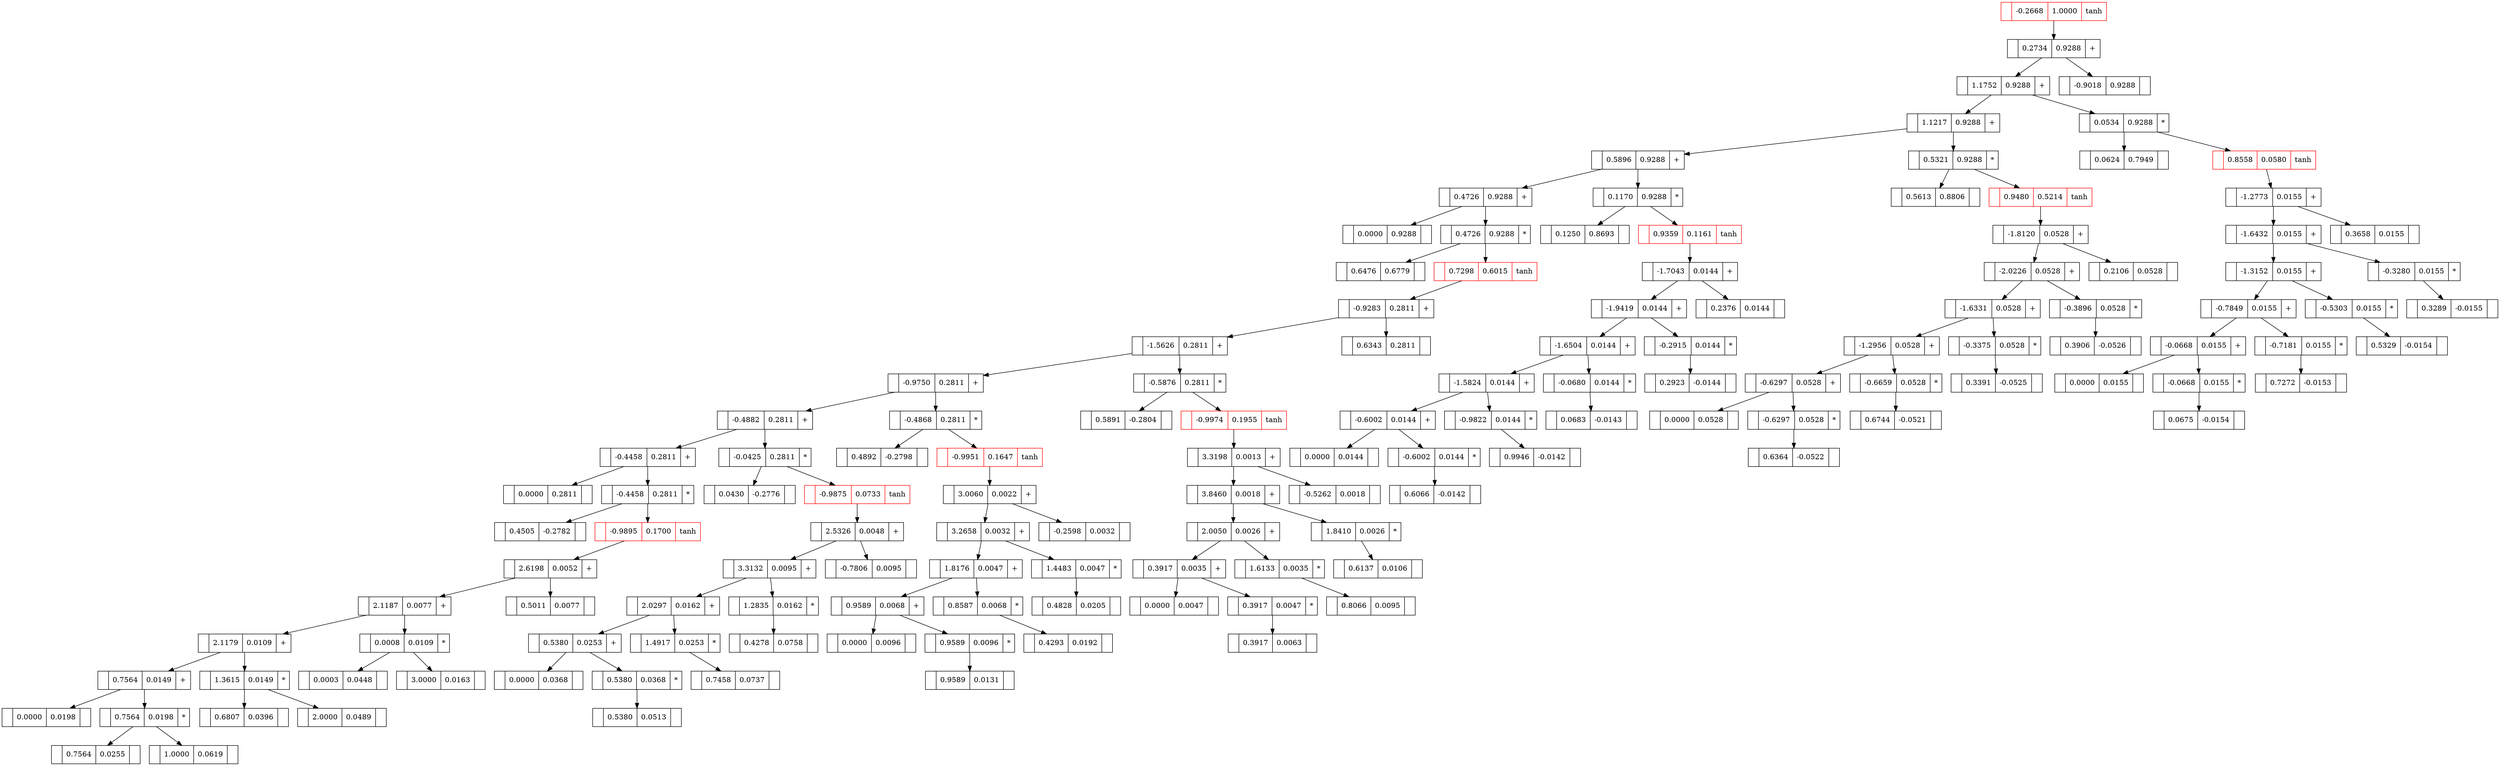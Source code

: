 digraph Micrograd { 
	"4bac66aa-fb2d-4683-ad38-53abe58cae35"[color="#FF0000",fillcolor="#808080",label="|-0.2668|1.0000|tanh",shape=record]; 
	"dbe7695a-beb2-4493-8d4e-92c70988bd7c"[label="|0.2734|0.9288|+",shape=record]; 
	"d45b418b-c1c9-4083-8430-e07c4f326c30"[label="|1.1752|0.9288|+",shape=record]; 
	"6985286d-a78f-4c46-9c4e-e80e7fd3c190"[label="|1.1217|0.9288|+",shape=record]; 
	"7d5afe96-73bb-4616-9581-016157ebbdbb"[label="|0.5896|0.9288|+",shape=record]; 
	"b1de0f7f-0307-494c-ba09-505ffa5fdff7"[label="|0.4726|0.9288|+",shape=record]; 
	"5dbf3613-a8ef-4aa9-b719-a2bb41c2a208"[label="|0.0000|0.9288|",shape=record]; 
	"b1de0f7f-0307-494c-ba09-505ffa5fdff7" -> "5dbf3613-a8ef-4aa9-b719-a2bb41c2a208"; 
	"7c1baa7a-0d61-4ab5-a806-fd3b74bc34d1"[label="|0.4726|0.9288|*",shape=record]; 
	"3a77cde5-7319-471a-81d5-ae7be25454c1"[label="|0.6476|0.6779|",shape=record]; 
	"7c1baa7a-0d61-4ab5-a806-fd3b74bc34d1" -> "3a77cde5-7319-471a-81d5-ae7be25454c1"; 
	"c4c30f99-6a4c-46a8-bee8-3e8b36f3cb6e"[color="#FF0000",fillcolor="#808080",label="|0.7298|0.6015|tanh",shape=record]; 
	"deebdd1a-6c01-452f-a1d8-40a459c99272"[label="|-0.9283|0.2811|+",shape=record]; 
	"572784ac-dc7f-4608-bcea-d693e0b58bf0"[label="|-1.5626|0.2811|+",shape=record]; 
	"ef426932-d6e1-4349-9741-13e6f1533d84"[label="|-0.9750|0.2811|+",shape=record]; 
	"5f971a39-a16e-415c-95e4-f7f991468736"[label="|-0.4882|0.2811|+",shape=record]; 
	"71af86c9-873e-4a10-8745-592a9029cf15"[label="|-0.4458|0.2811|+",shape=record]; 
	"c87aa343-73a5-43f8-9651-e559fb4552f1"[label="|0.0000|0.2811|",shape=record]; 
	"71af86c9-873e-4a10-8745-592a9029cf15" -> "c87aa343-73a5-43f8-9651-e559fb4552f1"; 
	"f90e2358-d9fd-4569-96bd-a406c1058041"[label="|-0.4458|0.2811|*",shape=record]; 
	"1b485df6-f2c9-4dd5-bf5e-f113f04917f3"[label="|0.4505|-0.2782|",shape=record]; 
	"f90e2358-d9fd-4569-96bd-a406c1058041" -> "1b485df6-f2c9-4dd5-bf5e-f113f04917f3"; 
	"262aa08c-3c5e-4d3c-996d-974e2d827800"[color="#FF0000",fillcolor="#808080",label="|-0.9895|0.1700|tanh",shape=record]; 
	"f4731f87-db88-4410-b0c4-a60188d820ef"[label="|2.6198|0.0052|+",shape=record]; 
	"0013daf8-c4cc-484a-9152-90cdb09884b0"[label="|2.1187|0.0077|+",shape=record]; 
	"eeab0580-5771-4138-8ff8-7bb190bd0470"[label="|2.1179|0.0109|+",shape=record]; 
	"dde8a349-14b4-4d6b-82b3-1ffa660df374"[label="|0.7564|0.0149|+",shape=record]; 
	"0388f471-9949-4cae-8ff0-c526f4fb0221"[label="|0.0000|0.0198|",shape=record]; 
	"dde8a349-14b4-4d6b-82b3-1ffa660df374" -> "0388f471-9949-4cae-8ff0-c526f4fb0221"; 
	"96a3cf02-cfda-490b-a206-c85fa7e9149f"[label="|0.7564|0.0198|*",shape=record]; 
	"556e729a-d14b-4ff6-81c7-250d317e669e"[label="|0.7564|0.0255|",shape=record]; 
	"96a3cf02-cfda-490b-a206-c85fa7e9149f" -> "556e729a-d14b-4ff6-81c7-250d317e669e"; 
	"e8464b0c-f122-4bbb-bfaf-7377b3609e55"[label="|1.0000|0.0619|",shape=record]; 
	"96a3cf02-cfda-490b-a206-c85fa7e9149f" -> "e8464b0c-f122-4bbb-bfaf-7377b3609e55"; 
	"dde8a349-14b4-4d6b-82b3-1ffa660df374" -> "96a3cf02-cfda-490b-a206-c85fa7e9149f"; 
	"eeab0580-5771-4138-8ff8-7bb190bd0470" -> "dde8a349-14b4-4d6b-82b3-1ffa660df374"; 
	"f717d7ce-3ff4-4b38-8e3e-18a88deb0d16"[label="|1.3615|0.0149|*",shape=record]; 
	"831b7780-b361-4840-8906-92eab9a3f345"[label="|0.6807|0.0396|",shape=record]; 
	"f717d7ce-3ff4-4b38-8e3e-18a88deb0d16" -> "831b7780-b361-4840-8906-92eab9a3f345"; 
	"2c0ec3d6-49e3-4415-aee2-915455790452"[label="|2.0000|0.0489|",shape=record]; 
	"f717d7ce-3ff4-4b38-8e3e-18a88deb0d16" -> "2c0ec3d6-49e3-4415-aee2-915455790452"; 
	"eeab0580-5771-4138-8ff8-7bb190bd0470" -> "f717d7ce-3ff4-4b38-8e3e-18a88deb0d16"; 
	"0013daf8-c4cc-484a-9152-90cdb09884b0" -> "eeab0580-5771-4138-8ff8-7bb190bd0470"; 
	"c9d914d7-76b5-43be-aa7a-2f78b9a97047"[label="|0.0008|0.0109|*",shape=record]; 
	"066f6189-c753-47d2-9c1f-80ff2b5a4bbd"[label="|0.0003|0.0448|",shape=record]; 
	"c9d914d7-76b5-43be-aa7a-2f78b9a97047" -> "066f6189-c753-47d2-9c1f-80ff2b5a4bbd"; 
	"82a46130-8c9e-434d-87fb-a99b44c24700"[label="|3.0000|0.0163|",shape=record]; 
	"c9d914d7-76b5-43be-aa7a-2f78b9a97047" -> "82a46130-8c9e-434d-87fb-a99b44c24700"; 
	"0013daf8-c4cc-484a-9152-90cdb09884b0" -> "c9d914d7-76b5-43be-aa7a-2f78b9a97047"; 
	"f4731f87-db88-4410-b0c4-a60188d820ef" -> "0013daf8-c4cc-484a-9152-90cdb09884b0"; 
	"bafa7d48-f94f-483c-aba8-b7e3037f7002"[label="|0.5011|0.0077|",shape=record]; 
	"f4731f87-db88-4410-b0c4-a60188d820ef" -> "bafa7d48-f94f-483c-aba8-b7e3037f7002"; 
	"262aa08c-3c5e-4d3c-996d-974e2d827800" -> "f4731f87-db88-4410-b0c4-a60188d820ef"; 
	"f90e2358-d9fd-4569-96bd-a406c1058041" -> "262aa08c-3c5e-4d3c-996d-974e2d827800"; 
	"71af86c9-873e-4a10-8745-592a9029cf15" -> "f90e2358-d9fd-4569-96bd-a406c1058041"; 
	"5f971a39-a16e-415c-95e4-f7f991468736" -> "71af86c9-873e-4a10-8745-592a9029cf15"; 
	"42b036d2-45c2-4910-be55-b6e31f3381f9"[label="|-0.0425|0.2811|*",shape=record]; 
	"783e4493-e6b8-400b-adc8-b5ccb91e6d71"[label="|0.0430|-0.2776|",shape=record]; 
	"42b036d2-45c2-4910-be55-b6e31f3381f9" -> "783e4493-e6b8-400b-adc8-b5ccb91e6d71"; 
	"64353db3-776a-458e-bce3-ccf4522a7437"[color="#FF0000",fillcolor="#808080",label="|-0.9875|0.0733|tanh",shape=record]; 
	"ce86d33c-4815-4ec5-b32b-a4293dd28a12"[label="|2.5326|0.0048|+",shape=record]; 
	"01906e00-8405-45ca-8448-7a5d60e31260"[label="|3.3132|0.0095|+",shape=record]; 
	"6a7077b5-2a2d-4782-8a50-6ca5d9b44660"[label="|2.0297|0.0162|+",shape=record]; 
	"6cd3d22c-fdd2-4c0a-9b8a-0b3bd59c7a48"[label="|0.5380|0.0253|+",shape=record]; 
	"58f043a2-d967-4b49-8847-fa7b0d542568"[label="|0.0000|0.0368|",shape=record]; 
	"6cd3d22c-fdd2-4c0a-9b8a-0b3bd59c7a48" -> "58f043a2-d967-4b49-8847-fa7b0d542568"; 
	"2ac124f7-1499-4fb4-aad8-6dc41a28a273"[label="|0.5380|0.0368|*",shape=record]; 
	"99f99f17-cefe-480e-9c1b-b4b91667a364"[label="|0.5380|0.0513|",shape=record]; 
	"2ac124f7-1499-4fb4-aad8-6dc41a28a273" -> "99f99f17-cefe-480e-9c1b-b4b91667a364"; 
	"6cd3d22c-fdd2-4c0a-9b8a-0b3bd59c7a48" -> "2ac124f7-1499-4fb4-aad8-6dc41a28a273"; 
	"6a7077b5-2a2d-4782-8a50-6ca5d9b44660" -> "6cd3d22c-fdd2-4c0a-9b8a-0b3bd59c7a48"; 
	"c7278eac-f415-4beb-af9b-af70dd3817c3"[label="|1.4917|0.0253|*",shape=record]; 
	"7e806828-edf6-4f0b-b272-677cb092265f"[label="|0.7458|0.0737|",shape=record]; 
	"c7278eac-f415-4beb-af9b-af70dd3817c3" -> "7e806828-edf6-4f0b-b272-677cb092265f"; 
	"6a7077b5-2a2d-4782-8a50-6ca5d9b44660" -> "c7278eac-f415-4beb-af9b-af70dd3817c3"; 
	"01906e00-8405-45ca-8448-7a5d60e31260" -> "6a7077b5-2a2d-4782-8a50-6ca5d9b44660"; 
	"0d8d0a34-16b7-4e04-918a-5af10d578f00"[label="|1.2835|0.0162|*",shape=record]; 
	"ef4955c4-4695-4e95-877b-216942d1611d"[label="|0.4278|0.0758|",shape=record]; 
	"0d8d0a34-16b7-4e04-918a-5af10d578f00" -> "ef4955c4-4695-4e95-877b-216942d1611d"; 
	"01906e00-8405-45ca-8448-7a5d60e31260" -> "0d8d0a34-16b7-4e04-918a-5af10d578f00"; 
	"ce86d33c-4815-4ec5-b32b-a4293dd28a12" -> "01906e00-8405-45ca-8448-7a5d60e31260"; 
	"f770c1f4-0a52-45f6-b134-2a1beece1bac"[label="|-0.7806|0.0095|",shape=record]; 
	"ce86d33c-4815-4ec5-b32b-a4293dd28a12" -> "f770c1f4-0a52-45f6-b134-2a1beece1bac"; 
	"64353db3-776a-458e-bce3-ccf4522a7437" -> "ce86d33c-4815-4ec5-b32b-a4293dd28a12"; 
	"42b036d2-45c2-4910-be55-b6e31f3381f9" -> "64353db3-776a-458e-bce3-ccf4522a7437"; 
	"5f971a39-a16e-415c-95e4-f7f991468736" -> "42b036d2-45c2-4910-be55-b6e31f3381f9"; 
	"ef426932-d6e1-4349-9741-13e6f1533d84" -> "5f971a39-a16e-415c-95e4-f7f991468736"; 
	"ff65c48d-0b19-49b2-b058-9929917268ba"[label="|-0.4868|0.2811|*",shape=record]; 
	"06dfa046-113e-4803-ac47-2811fa04ec7c"[label="|0.4892|-0.2798|",shape=record]; 
	"ff65c48d-0b19-49b2-b058-9929917268ba" -> "06dfa046-113e-4803-ac47-2811fa04ec7c"; 
	"4eae82c0-289b-4b85-95c8-6e08588b3ecd"[color="#FF0000",fillcolor="#808080",label="|-0.9951|0.1647|tanh",shape=record]; 
	"258be0ee-3273-464e-81d3-62b62060accc"[label="|3.0060|0.0022|+",shape=record]; 
	"efca5555-c254-4dc3-be5c-31b83301bbdb"[label="|3.2658|0.0032|+",shape=record]; 
	"f775f1fb-88ff-40f6-8a5d-236552debae9"[label="|1.8176|0.0047|+",shape=record]; 
	"4d2af331-48b2-4a36-8422-f93c50b4b577"[label="|0.9589|0.0068|+",shape=record]; 
	"3d2d773f-f61d-418a-8f2b-754fefb95921"[label="|0.0000|0.0096|",shape=record]; 
	"4d2af331-48b2-4a36-8422-f93c50b4b577" -> "3d2d773f-f61d-418a-8f2b-754fefb95921"; 
	"54dea83b-96ee-4973-a278-e5bedb67a0d1"[label="|0.9589|0.0096|*",shape=record]; 
	"403488df-cc3b-48a7-9a0a-ffc44aa76a75"[label="|0.9589|0.0131|",shape=record]; 
	"54dea83b-96ee-4973-a278-e5bedb67a0d1" -> "403488df-cc3b-48a7-9a0a-ffc44aa76a75"; 
	"4d2af331-48b2-4a36-8422-f93c50b4b577" -> "54dea83b-96ee-4973-a278-e5bedb67a0d1"; 
	"f775f1fb-88ff-40f6-8a5d-236552debae9" -> "4d2af331-48b2-4a36-8422-f93c50b4b577"; 
	"3a8bd715-28b6-460b-9ece-17105ea90709"[label="|0.8587|0.0068|*",shape=record]; 
	"cebe80a2-e6c7-4223-be8c-4ceabdfff22e"[label="|0.4293|0.0192|",shape=record]; 
	"3a8bd715-28b6-460b-9ece-17105ea90709" -> "cebe80a2-e6c7-4223-be8c-4ceabdfff22e"; 
	"f775f1fb-88ff-40f6-8a5d-236552debae9" -> "3a8bd715-28b6-460b-9ece-17105ea90709"; 
	"efca5555-c254-4dc3-be5c-31b83301bbdb" -> "f775f1fb-88ff-40f6-8a5d-236552debae9"; 
	"94b15a84-b221-4dbb-ba6e-e4901fdea303"[label="|1.4483|0.0047|*",shape=record]; 
	"db9af083-690e-4387-bcb1-0479f5b34924"[label="|0.4828|0.0205|",shape=record]; 
	"94b15a84-b221-4dbb-ba6e-e4901fdea303" -> "db9af083-690e-4387-bcb1-0479f5b34924"; 
	"efca5555-c254-4dc3-be5c-31b83301bbdb" -> "94b15a84-b221-4dbb-ba6e-e4901fdea303"; 
	"258be0ee-3273-464e-81d3-62b62060accc" -> "efca5555-c254-4dc3-be5c-31b83301bbdb"; 
	"d1a1ed1c-2aea-430b-920c-ecdde8ce676e"[label="|-0.2598|0.0032|",shape=record]; 
	"258be0ee-3273-464e-81d3-62b62060accc" -> "d1a1ed1c-2aea-430b-920c-ecdde8ce676e"; 
	"4eae82c0-289b-4b85-95c8-6e08588b3ecd" -> "258be0ee-3273-464e-81d3-62b62060accc"; 
	"ff65c48d-0b19-49b2-b058-9929917268ba" -> "4eae82c0-289b-4b85-95c8-6e08588b3ecd"; 
	"ef426932-d6e1-4349-9741-13e6f1533d84" -> "ff65c48d-0b19-49b2-b058-9929917268ba"; 
	"572784ac-dc7f-4608-bcea-d693e0b58bf0" -> "ef426932-d6e1-4349-9741-13e6f1533d84"; 
	"504b4f1d-f5e3-4ac1-9aa0-95be65a92dd4"[label="|-0.5876|0.2811|*",shape=record]; 
	"25dbe660-e2d1-4670-90e1-853ab07b51cb"[label="|0.5891|-0.2804|",shape=record]; 
	"504b4f1d-f5e3-4ac1-9aa0-95be65a92dd4" -> "25dbe660-e2d1-4670-90e1-853ab07b51cb"; 
	"b700322e-b1f1-408d-8be7-5660304c0c41"[color="#FF0000",fillcolor="#808080",label="|-0.9974|0.1955|tanh",shape=record]; 
	"529500dd-1dc0-403e-85fb-f65123001a3c"[label="|3.3198|0.0013|+",shape=record]; 
	"78dd9f26-a04e-4417-be32-32a2583c8358"[label="|3.8460|0.0018|+",shape=record]; 
	"99b1036e-d9af-4577-a376-efc0343e2f23"[label="|2.0050|0.0026|+",shape=record]; 
	"2064460e-e186-4163-89be-25c004896497"[label="|0.3917|0.0035|+",shape=record]; 
	"abbed6eb-6d3e-4873-bca0-cda0ce6cebe8"[label="|0.0000|0.0047|",shape=record]; 
	"2064460e-e186-4163-89be-25c004896497" -> "abbed6eb-6d3e-4873-bca0-cda0ce6cebe8"; 
	"da250c2d-d315-4ff8-9538-3551f34e28ee"[label="|0.3917|0.0047|*",shape=record]; 
	"b66d2b01-8117-476a-9696-9a797db082c1"[label="|0.3917|0.0063|",shape=record]; 
	"da250c2d-d315-4ff8-9538-3551f34e28ee" -> "b66d2b01-8117-476a-9696-9a797db082c1"; 
	"2064460e-e186-4163-89be-25c004896497" -> "da250c2d-d315-4ff8-9538-3551f34e28ee"; 
	"99b1036e-d9af-4577-a376-efc0343e2f23" -> "2064460e-e186-4163-89be-25c004896497"; 
	"1e573d9a-70dc-4448-9016-ab55d30fffba"[label="|1.6133|0.0035|*",shape=record]; 
	"c7fb5803-53ba-4249-a651-6618357cf2fe"[label="|0.8066|0.0095|",shape=record]; 
	"1e573d9a-70dc-4448-9016-ab55d30fffba" -> "c7fb5803-53ba-4249-a651-6618357cf2fe"; 
	"99b1036e-d9af-4577-a376-efc0343e2f23" -> "1e573d9a-70dc-4448-9016-ab55d30fffba"; 
	"78dd9f26-a04e-4417-be32-32a2583c8358" -> "99b1036e-d9af-4577-a376-efc0343e2f23"; 
	"939bd1ff-8b5b-4f43-ada8-e946c53f03c0"[label="|1.8410|0.0026|*",shape=record]; 
	"d5861665-d478-4427-9750-40664ceb53cb"[label="|0.6137|0.0106|",shape=record]; 
	"939bd1ff-8b5b-4f43-ada8-e946c53f03c0" -> "d5861665-d478-4427-9750-40664ceb53cb"; 
	"78dd9f26-a04e-4417-be32-32a2583c8358" -> "939bd1ff-8b5b-4f43-ada8-e946c53f03c0"; 
	"529500dd-1dc0-403e-85fb-f65123001a3c" -> "78dd9f26-a04e-4417-be32-32a2583c8358"; 
	"4e747451-91b5-40e7-b5c9-5fc281d8c750"[label="|-0.5262|0.0018|",shape=record]; 
	"529500dd-1dc0-403e-85fb-f65123001a3c" -> "4e747451-91b5-40e7-b5c9-5fc281d8c750"; 
	"b700322e-b1f1-408d-8be7-5660304c0c41" -> "529500dd-1dc0-403e-85fb-f65123001a3c"; 
	"504b4f1d-f5e3-4ac1-9aa0-95be65a92dd4" -> "b700322e-b1f1-408d-8be7-5660304c0c41"; 
	"572784ac-dc7f-4608-bcea-d693e0b58bf0" -> "504b4f1d-f5e3-4ac1-9aa0-95be65a92dd4"; 
	"deebdd1a-6c01-452f-a1d8-40a459c99272" -> "572784ac-dc7f-4608-bcea-d693e0b58bf0"; 
	"a9a56005-33ad-487e-9b80-cafb1e0d8057"[label="|0.6343|0.2811|",shape=record]; 
	"deebdd1a-6c01-452f-a1d8-40a459c99272" -> "a9a56005-33ad-487e-9b80-cafb1e0d8057"; 
	"c4c30f99-6a4c-46a8-bee8-3e8b36f3cb6e" -> "deebdd1a-6c01-452f-a1d8-40a459c99272"; 
	"7c1baa7a-0d61-4ab5-a806-fd3b74bc34d1" -> "c4c30f99-6a4c-46a8-bee8-3e8b36f3cb6e"; 
	"b1de0f7f-0307-494c-ba09-505ffa5fdff7" -> "7c1baa7a-0d61-4ab5-a806-fd3b74bc34d1"; 
	"7d5afe96-73bb-4616-9581-016157ebbdbb" -> "b1de0f7f-0307-494c-ba09-505ffa5fdff7"; 
	"9316ed39-1b5e-4d4e-8c60-a9d4061f2032"[label="|0.1170|0.9288|*",shape=record]; 
	"2f501dba-0167-4fdf-908e-588b30e02b6a"[label="|0.1250|0.8693|",shape=record]; 
	"9316ed39-1b5e-4d4e-8c60-a9d4061f2032" -> "2f501dba-0167-4fdf-908e-588b30e02b6a"; 
	"f205dec4-0c08-4c9f-81ca-bfcb463546d3"[color="#FF0000",fillcolor="#808080",label="|0.9359|0.1161|tanh",shape=record]; 
	"97f49266-6aae-4446-a200-45f759bfa14c"[label="|-1.7043|0.0144|+",shape=record]; 
	"29b3be55-d559-49b0-8a24-08cefe47658e"[label="|-1.9419|0.0144|+",shape=record]; 
	"5e9284c6-3e37-4c01-b670-4f013a83d91d"[label="|-1.6504|0.0144|+",shape=record]; 
	"4b53a0c1-772c-4f85-8838-27c87ef0c8b8"[label="|-1.5824|0.0144|+",shape=record]; 
	"163f0560-9b16-4eba-bc4d-5e7178b86c6c"[label="|-0.6002|0.0144|+",shape=record]; 
	"e43c2ac9-57c8-497b-92d5-32fb91cf039e"[label="|0.0000|0.0144|",shape=record]; 
	"163f0560-9b16-4eba-bc4d-5e7178b86c6c" -> "e43c2ac9-57c8-497b-92d5-32fb91cf039e"; 
	"3569889c-2622-4176-bc16-1dc9f111f247"[label="|-0.6002|0.0144|*",shape=record]; 
	"d13fc33d-be98-44fe-a1e0-e60ae970c78b"[label="|0.6066|-0.0142|",shape=record]; 
	"3569889c-2622-4176-bc16-1dc9f111f247" -> "d13fc33d-be98-44fe-a1e0-e60ae970c78b"; 
	"163f0560-9b16-4eba-bc4d-5e7178b86c6c" -> "3569889c-2622-4176-bc16-1dc9f111f247"; 
	"4b53a0c1-772c-4f85-8838-27c87ef0c8b8" -> "163f0560-9b16-4eba-bc4d-5e7178b86c6c"; 
	"c7de99ac-16a5-44cf-9e43-01c2f1f1683a"[label="|-0.9822|0.0144|*",shape=record]; 
	"3c5cc55d-0211-48bc-9c74-06343c329529"[label="|0.9946|-0.0142|",shape=record]; 
	"c7de99ac-16a5-44cf-9e43-01c2f1f1683a" -> "3c5cc55d-0211-48bc-9c74-06343c329529"; 
	"4b53a0c1-772c-4f85-8838-27c87ef0c8b8" -> "c7de99ac-16a5-44cf-9e43-01c2f1f1683a"; 
	"5e9284c6-3e37-4c01-b670-4f013a83d91d" -> "4b53a0c1-772c-4f85-8838-27c87ef0c8b8"; 
	"a8d0b874-45c8-48fe-aab0-49613582068c"[label="|-0.0680|0.0144|*",shape=record]; 
	"50512a12-eea3-439b-954d-9e394b29441e"[label="|0.0683|-0.0143|",shape=record]; 
	"a8d0b874-45c8-48fe-aab0-49613582068c" -> "50512a12-eea3-439b-954d-9e394b29441e"; 
	"5e9284c6-3e37-4c01-b670-4f013a83d91d" -> "a8d0b874-45c8-48fe-aab0-49613582068c"; 
	"29b3be55-d559-49b0-8a24-08cefe47658e" -> "5e9284c6-3e37-4c01-b670-4f013a83d91d"; 
	"22978bba-3c82-4a10-b77a-53e00894c9ab"[label="|-0.2915|0.0144|*",shape=record]; 
	"0f28c642-2353-4175-8fda-2a540181cdd9"[label="|0.2923|-0.0144|",shape=record]; 
	"22978bba-3c82-4a10-b77a-53e00894c9ab" -> "0f28c642-2353-4175-8fda-2a540181cdd9"; 
	"29b3be55-d559-49b0-8a24-08cefe47658e" -> "22978bba-3c82-4a10-b77a-53e00894c9ab"; 
	"97f49266-6aae-4446-a200-45f759bfa14c" -> "29b3be55-d559-49b0-8a24-08cefe47658e"; 
	"a1e0eb0e-900b-4b02-ae25-b6d5f61b432a"[label="|0.2376|0.0144|",shape=record]; 
	"97f49266-6aae-4446-a200-45f759bfa14c" -> "a1e0eb0e-900b-4b02-ae25-b6d5f61b432a"; 
	"f205dec4-0c08-4c9f-81ca-bfcb463546d3" -> "97f49266-6aae-4446-a200-45f759bfa14c"; 
	"9316ed39-1b5e-4d4e-8c60-a9d4061f2032" -> "f205dec4-0c08-4c9f-81ca-bfcb463546d3"; 
	"7d5afe96-73bb-4616-9581-016157ebbdbb" -> "9316ed39-1b5e-4d4e-8c60-a9d4061f2032"; 
	"6985286d-a78f-4c46-9c4e-e80e7fd3c190" -> "7d5afe96-73bb-4616-9581-016157ebbdbb"; 
	"7e80c18d-2cb3-4faa-88ce-156a91eda818"[label="|0.5321|0.9288|*",shape=record]; 
	"f5e46f41-b38f-4cc7-9d43-7d43fdd60925"[label="|0.5613|0.8806|",shape=record]; 
	"7e80c18d-2cb3-4faa-88ce-156a91eda818" -> "f5e46f41-b38f-4cc7-9d43-7d43fdd60925"; 
	"d5ab1109-01c8-4c92-a485-1c003e2236a9"[color="#FF0000",fillcolor="#808080",label="|0.9480|0.5214|tanh",shape=record]; 
	"94264466-bbae-472c-86b1-1b4df4efec0c"[label="|-1.8120|0.0528|+",shape=record]; 
	"b4cba4a7-8f11-4f8b-b869-1e5dbed876ca"[label="|-2.0226|0.0528|+",shape=record]; 
	"11a60124-f666-402d-ad81-51a81e2c2c97"[label="|-1.6331|0.0528|+",shape=record]; 
	"10aff738-8bd2-470b-a9f1-0b58fddd4ce8"[label="|-1.2956|0.0528|+",shape=record]; 
	"2771acb1-c79c-4c12-8d06-a4bb7f975400"[label="|-0.6297|0.0528|+",shape=record]; 
	"88723c1c-2224-435c-a21d-48b5e951e1a1"[label="|0.0000|0.0528|",shape=record]; 
	"2771acb1-c79c-4c12-8d06-a4bb7f975400" -> "88723c1c-2224-435c-a21d-48b5e951e1a1"; 
	"871714f5-e8ca-4d5f-856a-58cd1f875513"[label="|-0.6297|0.0528|*",shape=record]; 
	"c4fefee0-930f-41d5-9bb9-d8b98e9e1f6f"[label="|0.6364|-0.0522|",shape=record]; 
	"871714f5-e8ca-4d5f-856a-58cd1f875513" -> "c4fefee0-930f-41d5-9bb9-d8b98e9e1f6f"; 
	"2771acb1-c79c-4c12-8d06-a4bb7f975400" -> "871714f5-e8ca-4d5f-856a-58cd1f875513"; 
	"10aff738-8bd2-470b-a9f1-0b58fddd4ce8" -> "2771acb1-c79c-4c12-8d06-a4bb7f975400"; 
	"99fcec6e-44d8-4a71-88fd-57b87f3c7119"[label="|-0.6659|0.0528|*",shape=record]; 
	"c739cd7a-c8fa-4740-aff8-46e8b17925e1"[label="|0.6744|-0.0521|",shape=record]; 
	"99fcec6e-44d8-4a71-88fd-57b87f3c7119" -> "c739cd7a-c8fa-4740-aff8-46e8b17925e1"; 
	"10aff738-8bd2-470b-a9f1-0b58fddd4ce8" -> "99fcec6e-44d8-4a71-88fd-57b87f3c7119"; 
	"11a60124-f666-402d-ad81-51a81e2c2c97" -> "10aff738-8bd2-470b-a9f1-0b58fddd4ce8"; 
	"8d3cfc30-751d-4e24-b507-c3a5409dac45"[label="|-0.3375|0.0528|*",shape=record]; 
	"2b2a393a-6956-4b30-8090-cddfd46c5f4d"[label="|0.3391|-0.0525|",shape=record]; 
	"8d3cfc30-751d-4e24-b507-c3a5409dac45" -> "2b2a393a-6956-4b30-8090-cddfd46c5f4d"; 
	"11a60124-f666-402d-ad81-51a81e2c2c97" -> "8d3cfc30-751d-4e24-b507-c3a5409dac45"; 
	"b4cba4a7-8f11-4f8b-b869-1e5dbed876ca" -> "11a60124-f666-402d-ad81-51a81e2c2c97"; 
	"a399909f-d1af-4a77-90bf-5f0253024e7b"[label="|-0.3896|0.0528|*",shape=record]; 
	"2e7c5ae8-0ddd-4800-b43b-605830d581a3"[label="|0.3906|-0.0526|",shape=record]; 
	"a399909f-d1af-4a77-90bf-5f0253024e7b" -> "2e7c5ae8-0ddd-4800-b43b-605830d581a3"; 
	"b4cba4a7-8f11-4f8b-b869-1e5dbed876ca" -> "a399909f-d1af-4a77-90bf-5f0253024e7b"; 
	"94264466-bbae-472c-86b1-1b4df4efec0c" -> "b4cba4a7-8f11-4f8b-b869-1e5dbed876ca"; 
	"5621b89a-d95e-4815-b537-82243eac5d83"[label="|0.2106|0.0528|",shape=record]; 
	"94264466-bbae-472c-86b1-1b4df4efec0c" -> "5621b89a-d95e-4815-b537-82243eac5d83"; 
	"d5ab1109-01c8-4c92-a485-1c003e2236a9" -> "94264466-bbae-472c-86b1-1b4df4efec0c"; 
	"7e80c18d-2cb3-4faa-88ce-156a91eda818" -> "d5ab1109-01c8-4c92-a485-1c003e2236a9"; 
	"6985286d-a78f-4c46-9c4e-e80e7fd3c190" -> "7e80c18d-2cb3-4faa-88ce-156a91eda818"; 
	"d45b418b-c1c9-4083-8430-e07c4f326c30" -> "6985286d-a78f-4c46-9c4e-e80e7fd3c190"; 
	"15a82d6a-1ac6-42cc-991f-d15eda721bc2"[label="|0.0534|0.9288|*",shape=record]; 
	"4458f37a-23da-4786-b17f-538ff182af12"[label="|0.0624|0.7949|",shape=record]; 
	"15a82d6a-1ac6-42cc-991f-d15eda721bc2" -> "4458f37a-23da-4786-b17f-538ff182af12"; 
	"b534b8bb-0ede-4106-a5d0-be94c5ab2099"[color="#FF0000",fillcolor="#808080",label="|0.8558|0.0580|tanh",shape=record]; 
	"91c2e980-dbfd-46cf-8704-aaa3cb7a781d"[label="|-1.2773|0.0155|+",shape=record]; 
	"d1b6510d-0e9b-44fc-86c8-466ac2beeabc"[label="|-1.6432|0.0155|+",shape=record]; 
	"b8823dec-974a-456d-af99-32e05dfe7068"[label="|-1.3152|0.0155|+",shape=record]; 
	"1d37142b-b7c8-4905-8ca1-9ee541ce7f6c"[label="|-0.7849|0.0155|+",shape=record]; 
	"2b1e615f-be93-46aa-9995-dace5c10dfb6"[label="|-0.0668|0.0155|+",shape=record]; 
	"ec7bdd9f-73ee-439c-93fa-55a9cf38f8f9"[label="|0.0000|0.0155|",shape=record]; 
	"2b1e615f-be93-46aa-9995-dace5c10dfb6" -> "ec7bdd9f-73ee-439c-93fa-55a9cf38f8f9"; 
	"3eb66a81-eaa4-4133-a4e2-13fd6d496637"[label="|-0.0668|0.0155|*",shape=record]; 
	"9c001614-497a-4260-9295-4dc825e9aa34"[label="|0.0675|-0.0154|",shape=record]; 
	"3eb66a81-eaa4-4133-a4e2-13fd6d496637" -> "9c001614-497a-4260-9295-4dc825e9aa34"; 
	"2b1e615f-be93-46aa-9995-dace5c10dfb6" -> "3eb66a81-eaa4-4133-a4e2-13fd6d496637"; 
	"1d37142b-b7c8-4905-8ca1-9ee541ce7f6c" -> "2b1e615f-be93-46aa-9995-dace5c10dfb6"; 
	"38a5fd48-a55f-48fe-85b8-7df9864c927f"[label="|-0.7181|0.0155|*",shape=record]; 
	"c2edd99b-b8f8-4ee3-be15-9f052f56cfce"[label="|0.7272|-0.0153|",shape=record]; 
	"38a5fd48-a55f-48fe-85b8-7df9864c927f" -> "c2edd99b-b8f8-4ee3-be15-9f052f56cfce"; 
	"1d37142b-b7c8-4905-8ca1-9ee541ce7f6c" -> "38a5fd48-a55f-48fe-85b8-7df9864c927f"; 
	"b8823dec-974a-456d-af99-32e05dfe7068" -> "1d37142b-b7c8-4905-8ca1-9ee541ce7f6c"; 
	"5c0714de-c5a1-40a5-81e9-52f59124a15d"[label="|-0.5303|0.0155|*",shape=record]; 
	"1b1438fa-fa57-457d-b241-39743d7e36ae"[label="|0.5329|-0.0154|",shape=record]; 
	"5c0714de-c5a1-40a5-81e9-52f59124a15d" -> "1b1438fa-fa57-457d-b241-39743d7e36ae"; 
	"b8823dec-974a-456d-af99-32e05dfe7068" -> "5c0714de-c5a1-40a5-81e9-52f59124a15d"; 
	"d1b6510d-0e9b-44fc-86c8-466ac2beeabc" -> "b8823dec-974a-456d-af99-32e05dfe7068"; 
	"c194dbc7-80ba-4cb8-9a78-3a371f913d00"[label="|-0.3280|0.0155|*",shape=record]; 
	"b8976f6f-dc3c-4791-906d-7f3f8130873c"[label="|0.3289|-0.0155|",shape=record]; 
	"c194dbc7-80ba-4cb8-9a78-3a371f913d00" -> "b8976f6f-dc3c-4791-906d-7f3f8130873c"; 
	"d1b6510d-0e9b-44fc-86c8-466ac2beeabc" -> "c194dbc7-80ba-4cb8-9a78-3a371f913d00"; 
	"91c2e980-dbfd-46cf-8704-aaa3cb7a781d" -> "d1b6510d-0e9b-44fc-86c8-466ac2beeabc"; 
	"b0ec6e80-749c-45cf-ad40-2655435de8e0"[label="|0.3658|0.0155|",shape=record]; 
	"91c2e980-dbfd-46cf-8704-aaa3cb7a781d" -> "b0ec6e80-749c-45cf-ad40-2655435de8e0"; 
	"b534b8bb-0ede-4106-a5d0-be94c5ab2099" -> "91c2e980-dbfd-46cf-8704-aaa3cb7a781d"; 
	"15a82d6a-1ac6-42cc-991f-d15eda721bc2" -> "b534b8bb-0ede-4106-a5d0-be94c5ab2099"; 
	"d45b418b-c1c9-4083-8430-e07c4f326c30" -> "15a82d6a-1ac6-42cc-991f-d15eda721bc2"; 
	"dbe7695a-beb2-4493-8d4e-92c70988bd7c" -> "d45b418b-c1c9-4083-8430-e07c4f326c30"; 
	"6b1b5c7f-b0d0-4426-a6b2-92756f5270e1"[label="|-0.9018|0.9288|",shape=record]; 
	"dbe7695a-beb2-4493-8d4e-92c70988bd7c" -> "6b1b5c7f-b0d0-4426-a6b2-92756f5270e1"; 
	"4bac66aa-fb2d-4683-ad38-53abe58cae35" -> "dbe7695a-beb2-4493-8d4e-92c70988bd7c"; 
}